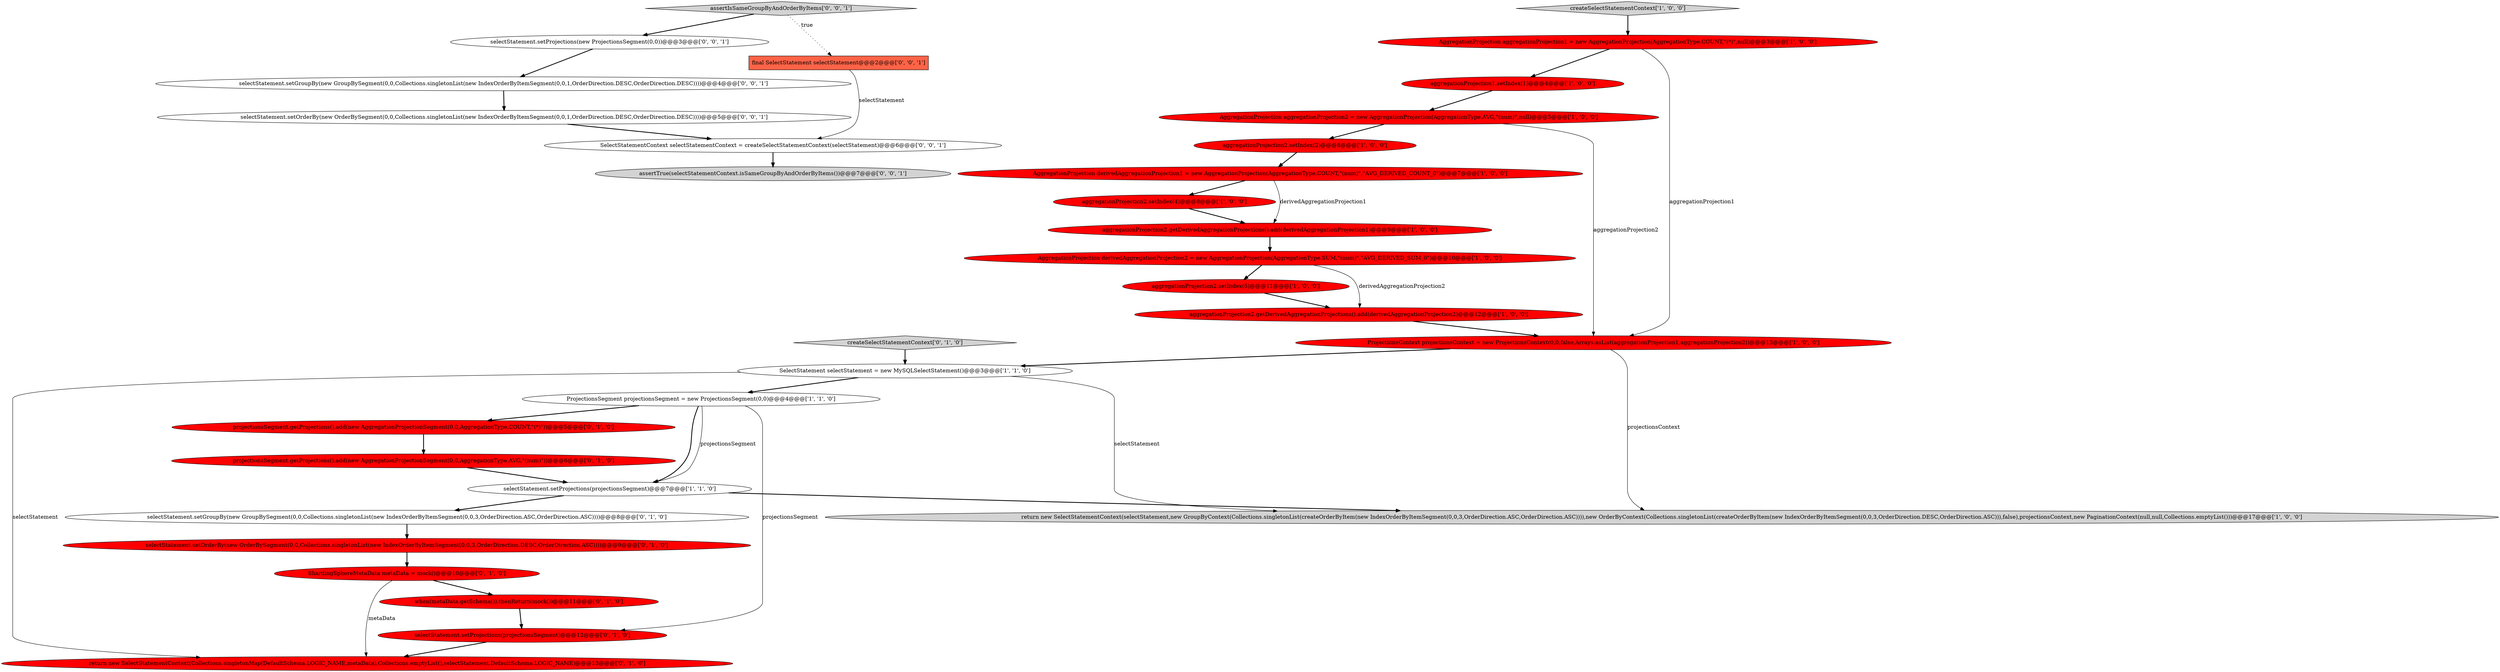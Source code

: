 digraph {
27 [style = filled, label = "assertTrue(selectStatementContext.isSameGroupByAndOrderByItems())@@@7@@@['0', '0', '1']", fillcolor = lightgray, shape = ellipse image = "AAA0AAABBB3BBB"];
21 [style = filled, label = "createSelectStatementContext['0', '1', '0']", fillcolor = lightgray, shape = diamond image = "AAA0AAABBB2BBB"];
22 [style = filled, label = "projectionsSegment.getProjections().add(new AggregationProjectionSegment(0,0,AggregationType.AVG,\"(num)\"))@@@6@@@['0', '1', '0']", fillcolor = red, shape = ellipse image = "AAA1AAABBB2BBB"];
6 [style = filled, label = "createSelectStatementContext['1', '0', '0']", fillcolor = lightgray, shape = diamond image = "AAA0AAABBB1BBB"];
2 [style = filled, label = "aggregationProjection2.setIndex(5)@@@11@@@['1', '0', '0']", fillcolor = red, shape = ellipse image = "AAA1AAABBB1BBB"];
5 [style = filled, label = "AggregationProjection derivedAggregationProjection2 = new AggregationProjection(AggregationType.SUM,\"(num)\",\"AVG_DERIVED_SUM_0\")@@@10@@@['1', '0', '0']", fillcolor = red, shape = ellipse image = "AAA1AAABBB1BBB"];
19 [style = filled, label = "return new SelectStatementContext(Collections.singletonMap(DefaultSchema.LOGIC_NAME,metaData),Collections.emptyList(),selectStatement,DefaultSchema.LOGIC_NAME)@@@13@@@['0', '1', '0']", fillcolor = red, shape = ellipse image = "AAA1AAABBB2BBB"];
17 [style = filled, label = "selectStatement.setOrderBy(new OrderBySegment(0,0,Collections.singletonList(new IndexOrderByItemSegment(0,0,3,OrderDirection.DESC,OrderDirection.ASC))))@@@9@@@['0', '1', '0']", fillcolor = red, shape = ellipse image = "AAA1AAABBB2BBB"];
0 [style = filled, label = "aggregationProjection2.setIndex(4)@@@8@@@['1', '0', '0']", fillcolor = red, shape = ellipse image = "AAA1AAABBB1BBB"];
8 [style = filled, label = "aggregationProjection2.getDerivedAggregationProjections().add(derivedAggregationProjection2)@@@12@@@['1', '0', '0']", fillcolor = red, shape = ellipse image = "AAA1AAABBB1BBB"];
10 [style = filled, label = "AggregationProjection derivedAggregationProjection1 = new AggregationProjection(AggregationType.COUNT,\"(num)\",\"AVG_DERIVED_COUNT_0\")@@@7@@@['1', '0', '0']", fillcolor = red, shape = ellipse image = "AAA1AAABBB1BBB"];
29 [style = filled, label = "selectStatement.setOrderBy(new OrderBySegment(0,0,Collections.singletonList(new IndexOrderByItemSegment(0,0,1,OrderDirection.DESC,OrderDirection.DESC))))@@@5@@@['0', '0', '1']", fillcolor = white, shape = ellipse image = "AAA0AAABBB3BBB"];
14 [style = filled, label = "ProjectionsSegment projectionsSegment = new ProjectionsSegment(0,0)@@@4@@@['1', '1', '0']", fillcolor = white, shape = ellipse image = "AAA0AAABBB1BBB"];
4 [style = filled, label = "return new SelectStatementContext(selectStatement,new GroupByContext(Collections.singletonList(createOrderByItem(new IndexOrderByItemSegment(0,0,3,OrderDirection.ASC,OrderDirection.ASC)))),new OrderByContext(Collections.singletonList(createOrderByItem(new IndexOrderByItemSegment(0,0,3,OrderDirection.DESC,OrderDirection.ASC))),false),projectionsContext,new PaginationContext(null,null,Collections.emptyList()))@@@17@@@['1', '0', '0']", fillcolor = lightgray, shape = ellipse image = "AAA0AAABBB1BBB"];
25 [style = filled, label = "selectStatement.setProjections(new ProjectionsSegment(0,0))@@@3@@@['0', '0', '1']", fillcolor = white, shape = ellipse image = "AAA0AAABBB3BBB"];
28 [style = filled, label = "SelectStatementContext selectStatementContext = createSelectStatementContext(selectStatement)@@@6@@@['0', '0', '1']", fillcolor = white, shape = ellipse image = "AAA0AAABBB3BBB"];
20 [style = filled, label = "when(metaData.getSchema()).thenReturn(mock())@@@11@@@['0', '1', '0']", fillcolor = red, shape = ellipse image = "AAA1AAABBB2BBB"];
16 [style = filled, label = "selectStatement.setGroupBy(new GroupBySegment(0,0,Collections.singletonList(new IndexOrderByItemSegment(0,0,3,OrderDirection.ASC,OrderDirection.ASC))))@@@8@@@['0', '1', '0']", fillcolor = white, shape = ellipse image = "AAA0AAABBB2BBB"];
26 [style = filled, label = "selectStatement.setGroupBy(new GroupBySegment(0,0,Collections.singletonList(new IndexOrderByItemSegment(0,0,1,OrderDirection.DESC,OrderDirection.DESC))))@@@4@@@['0', '0', '1']", fillcolor = white, shape = ellipse image = "AAA0AAABBB3BBB"];
18 [style = filled, label = "projectionsSegment.getProjections().add(new AggregationProjectionSegment(0,0,AggregationType.COUNT,\"(*)\"))@@@5@@@['0', '1', '0']", fillcolor = red, shape = ellipse image = "AAA1AAABBB2BBB"];
1 [style = filled, label = "selectStatement.setProjections(projectionsSegment)@@@7@@@['1', '1', '0']", fillcolor = white, shape = ellipse image = "AAA0AAABBB1BBB"];
9 [style = filled, label = "aggregationProjection2.getDerivedAggregationProjections().add(derivedAggregationProjection1)@@@9@@@['1', '0', '0']", fillcolor = red, shape = ellipse image = "AAA1AAABBB1BBB"];
3 [style = filled, label = "SelectStatement selectStatement = new MySQLSelectStatement()@@@3@@@['1', '1', '0']", fillcolor = white, shape = ellipse image = "AAA0AAABBB1BBB"];
15 [style = filled, label = "aggregationProjection1.setIndex(1)@@@4@@@['1', '0', '0']", fillcolor = red, shape = ellipse image = "AAA1AAABBB1BBB"];
23 [style = filled, label = "ShardingSphereMetaData metaData = mock()@@@10@@@['0', '1', '0']", fillcolor = red, shape = ellipse image = "AAA1AAABBB2BBB"];
24 [style = filled, label = "selectStatement.setProjections(projectionsSegment)@@@12@@@['0', '1', '0']", fillcolor = red, shape = ellipse image = "AAA1AAABBB2BBB"];
7 [style = filled, label = "aggregationProjection2.setIndex(2)@@@6@@@['1', '0', '0']", fillcolor = red, shape = ellipse image = "AAA1AAABBB1BBB"];
11 [style = filled, label = "AggregationProjection aggregationProjection2 = new AggregationProjection(AggregationType.AVG,\"(num)\",null)@@@5@@@['1', '0', '0']", fillcolor = red, shape = ellipse image = "AAA1AAABBB1BBB"];
13 [style = filled, label = "ProjectionsContext projectionsContext = new ProjectionsContext(0,0,false,Arrays.asList(aggregationProjection1,aggregationProjection2))@@@13@@@['1', '0', '0']", fillcolor = red, shape = ellipse image = "AAA1AAABBB1BBB"];
31 [style = filled, label = "final SelectStatement selectStatement@@@2@@@['0', '0', '1']", fillcolor = tomato, shape = box image = "AAA0AAABBB3BBB"];
12 [style = filled, label = "AggregationProjection aggregationProjection1 = new AggregationProjection(AggregationType.COUNT,\"(*)\",null)@@@3@@@['1', '0', '0']", fillcolor = red, shape = ellipse image = "AAA1AAABBB1BBB"];
30 [style = filled, label = "assertIsSameGroupByAndOrderByItems['0', '0', '1']", fillcolor = lightgray, shape = diamond image = "AAA0AAABBB3BBB"];
1->4 [style = bold, label=""];
0->9 [style = bold, label=""];
23->20 [style = bold, label=""];
23->19 [style = solid, label="metaData"];
24->19 [style = bold, label=""];
7->10 [style = bold, label=""];
26->29 [style = bold, label=""];
12->13 [style = solid, label="aggregationProjection1"];
13->4 [style = solid, label="projectionsContext"];
3->14 [style = bold, label=""];
12->15 [style = bold, label=""];
31->28 [style = solid, label="selectStatement"];
30->25 [style = bold, label=""];
16->17 [style = bold, label=""];
10->9 [style = solid, label="derivedAggregationProjection1"];
17->23 [style = bold, label=""];
14->1 [style = bold, label=""];
11->13 [style = solid, label="aggregationProjection2"];
29->28 [style = bold, label=""];
5->2 [style = bold, label=""];
18->22 [style = bold, label=""];
15->11 [style = bold, label=""];
13->3 [style = bold, label=""];
1->16 [style = bold, label=""];
3->4 [style = solid, label="selectStatement"];
14->24 [style = solid, label="projectionsSegment"];
10->0 [style = bold, label=""];
25->26 [style = bold, label=""];
9->5 [style = bold, label=""];
14->1 [style = solid, label="projectionsSegment"];
14->18 [style = bold, label=""];
22->1 [style = bold, label=""];
28->27 [style = bold, label=""];
3->19 [style = solid, label="selectStatement"];
20->24 [style = bold, label=""];
5->8 [style = solid, label="derivedAggregationProjection2"];
11->7 [style = bold, label=""];
30->31 [style = dotted, label="true"];
8->13 [style = bold, label=""];
2->8 [style = bold, label=""];
21->3 [style = bold, label=""];
6->12 [style = bold, label=""];
}
